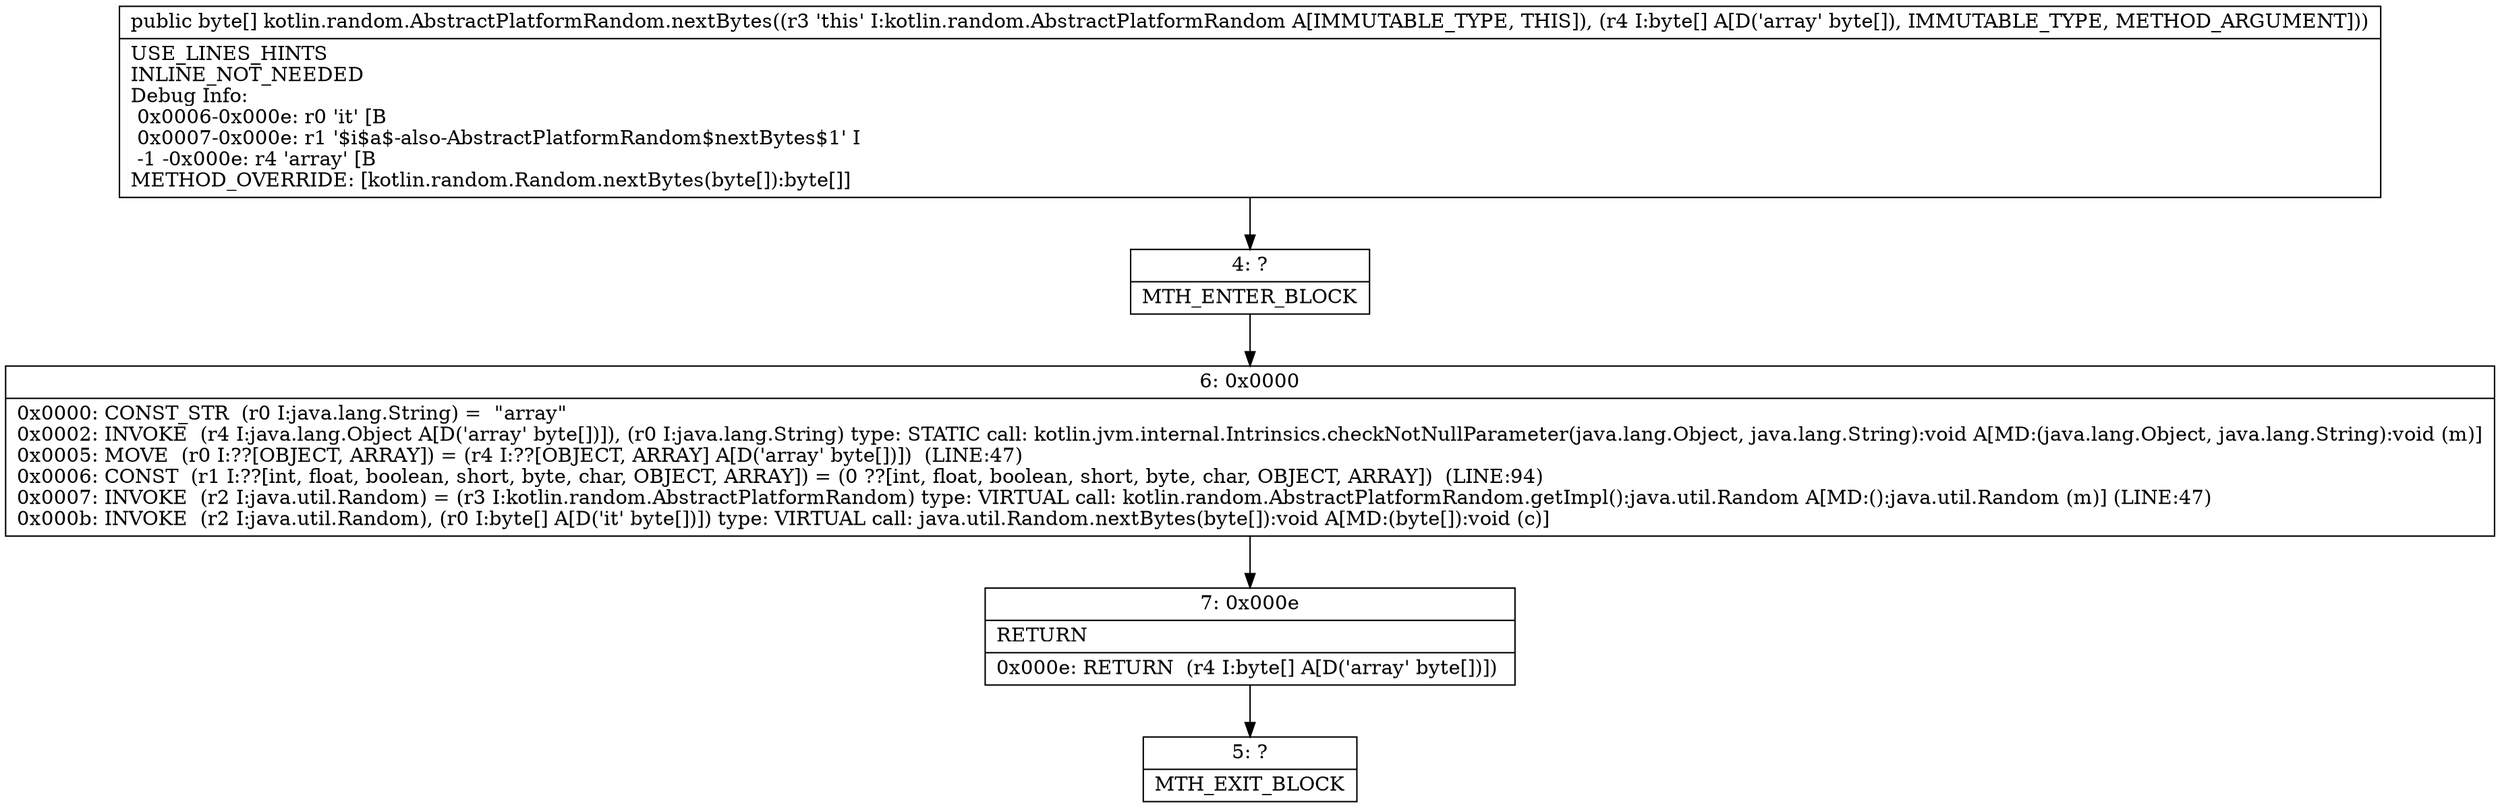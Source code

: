 digraph "CFG forkotlin.random.AbstractPlatformRandom.nextBytes([B)[B" {
Node_4 [shape=record,label="{4\:\ ?|MTH_ENTER_BLOCK\l}"];
Node_6 [shape=record,label="{6\:\ 0x0000|0x0000: CONST_STR  (r0 I:java.lang.String) =  \"array\" \l0x0002: INVOKE  (r4 I:java.lang.Object A[D('array' byte[])]), (r0 I:java.lang.String) type: STATIC call: kotlin.jvm.internal.Intrinsics.checkNotNullParameter(java.lang.Object, java.lang.String):void A[MD:(java.lang.Object, java.lang.String):void (m)]\l0x0005: MOVE  (r0 I:??[OBJECT, ARRAY]) = (r4 I:??[OBJECT, ARRAY] A[D('array' byte[])])  (LINE:47)\l0x0006: CONST  (r1 I:??[int, float, boolean, short, byte, char, OBJECT, ARRAY]) = (0 ??[int, float, boolean, short, byte, char, OBJECT, ARRAY])  (LINE:94)\l0x0007: INVOKE  (r2 I:java.util.Random) = (r3 I:kotlin.random.AbstractPlatformRandom) type: VIRTUAL call: kotlin.random.AbstractPlatformRandom.getImpl():java.util.Random A[MD:():java.util.Random (m)] (LINE:47)\l0x000b: INVOKE  (r2 I:java.util.Random), (r0 I:byte[] A[D('it' byte[])]) type: VIRTUAL call: java.util.Random.nextBytes(byte[]):void A[MD:(byte[]):void (c)]\l}"];
Node_7 [shape=record,label="{7\:\ 0x000e|RETURN\l|0x000e: RETURN  (r4 I:byte[] A[D('array' byte[])]) \l}"];
Node_5 [shape=record,label="{5\:\ ?|MTH_EXIT_BLOCK\l}"];
MethodNode[shape=record,label="{public byte[] kotlin.random.AbstractPlatformRandom.nextBytes((r3 'this' I:kotlin.random.AbstractPlatformRandom A[IMMUTABLE_TYPE, THIS]), (r4 I:byte[] A[D('array' byte[]), IMMUTABLE_TYPE, METHOD_ARGUMENT]))  | USE_LINES_HINTS\lINLINE_NOT_NEEDED\lDebug Info:\l  0x0006\-0x000e: r0 'it' [B\l  0x0007\-0x000e: r1 '$i$a$\-also\-AbstractPlatformRandom$nextBytes$1' I\l  \-1 \-0x000e: r4 'array' [B\lMETHOD_OVERRIDE: [kotlin.random.Random.nextBytes(byte[]):byte[]]\l}"];
MethodNode -> Node_4;Node_4 -> Node_6;
Node_6 -> Node_7;
Node_7 -> Node_5;
}

